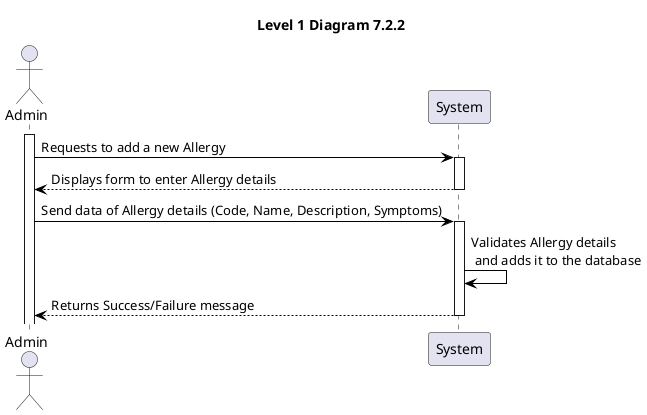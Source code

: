 @startuml level_1

title Level 1 Diagram 7.2.2

hide empty members

skinparam class {
    BackgroundColor<<valueObject>> #D6EAF8
    BackgroundColor<<root>> #FDEBD0
    BackgroundColor<<service>> #D1F2EB
    BackgroundColor #FEF9E7
    ArrowColor Black
}

skinparam package {
    BackgroundColor #EBF5FB
}

actor Admin as A

activate A
A -> System: Requests to add a new Allergy
activate System
System --> A: Displays form to enter Allergy details
deactivate System
A -> System: Send data of Allergy details (Code, Name, Description, Symptoms)
activate System
System -> System: Validates Allergy details \n and adds it to the database
System --> A: Returns Success/Failure message
deactivate System

@enduml